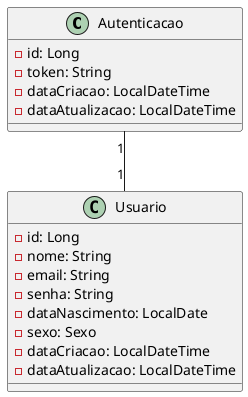 @startuml Autenticacao

class Autenticacao {
  - id: Long
  - token: String
  - dataCriacao: LocalDateTime
  - dataAtualizacao: LocalDateTime
}

class Usuario {
  - id: Long
  - nome: String
  - email: String
  - senha: String
  - dataNascimento: LocalDate
  - sexo: Sexo
  - dataCriacao: LocalDateTime
  - dataAtualizacao: LocalDateTime
}

Autenticacao "1" -- "1" Usuario

@enduml
